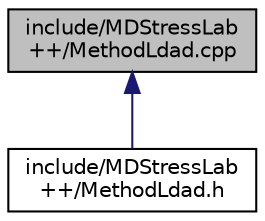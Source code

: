 digraph "include/MDStressLab++/MethodLdad.cpp"
{
  edge [fontname="Helvetica",fontsize="10",labelfontname="Helvetica",labelfontsize="10"];
  node [fontname="Helvetica",fontsize="10",shape=record];
  Node1 [label="include/MDStressLab\l++/MethodLdad.cpp",height=0.2,width=0.4,color="black", fillcolor="grey75", style="filled", fontcolor="black"];
  Node1 -> Node2 [dir="back",color="midnightblue",fontsize="10",style="solid",fontname="Helvetica"];
  Node2 [label="include/MDStressLab\l++/MethodLdad.h",height=0.2,width=0.4,color="black", fillcolor="white", style="filled",URL="$MethodLdad_8h.html"];
}
